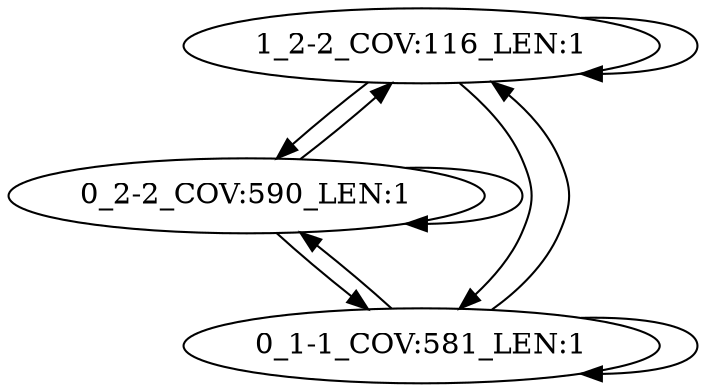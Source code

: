digraph G {
    "1_2-2_COV:116_LEN:1" -> "1_2-2_COV:116_LEN:1";
    "1_2-2_COV:116_LEN:1" -> "0_2-2_COV:590_LEN:1";
    "1_2-2_COV:116_LEN:1" -> "0_1-1_COV:581_LEN:1";
    "0_2-2_COV:590_LEN:1" -> "1_2-2_COV:116_LEN:1";
    "0_2-2_COV:590_LEN:1" -> "0_2-2_COV:590_LEN:1";
    "0_2-2_COV:590_LEN:1" -> "0_1-1_COV:581_LEN:1";
    "0_1-1_COV:581_LEN:1" -> "1_2-2_COV:116_LEN:1";
    "0_1-1_COV:581_LEN:1" -> "0_2-2_COV:590_LEN:1";
    "0_1-1_COV:581_LEN:1" -> "0_1-1_COV:581_LEN:1";
}
